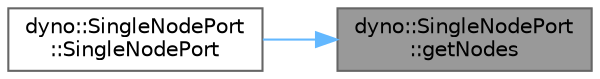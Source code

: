 digraph "dyno::SingleNodePort::getNodes"
{
 // LATEX_PDF_SIZE
  bgcolor="transparent";
  edge [fontname=Helvetica,fontsize=10,labelfontname=Helvetica,labelfontsize=10];
  node [fontname=Helvetica,fontsize=10,shape=box,height=0.2,width=0.4];
  rankdir="RL";
  Node1 [id="Node000001",label="dyno::SingleNodePort\l::getNodes",height=0.2,width=0.4,color="gray40", fillcolor="grey60", style="filled", fontcolor="black",tooltip=" "];
  Node1 -> Node2 [id="edge1_Node000001_Node000002",dir="back",color="steelblue1",style="solid",tooltip=" "];
  Node2 [id="Node000002",label="dyno::SingleNodePort\l::SingleNodePort",height=0.2,width=0.4,color="grey40", fillcolor="white", style="filled",URL="$classdyno_1_1_single_node_port.html#ab1f2ff761e5dbdcdccb3adf11e2e728c",tooltip=" "];
}
